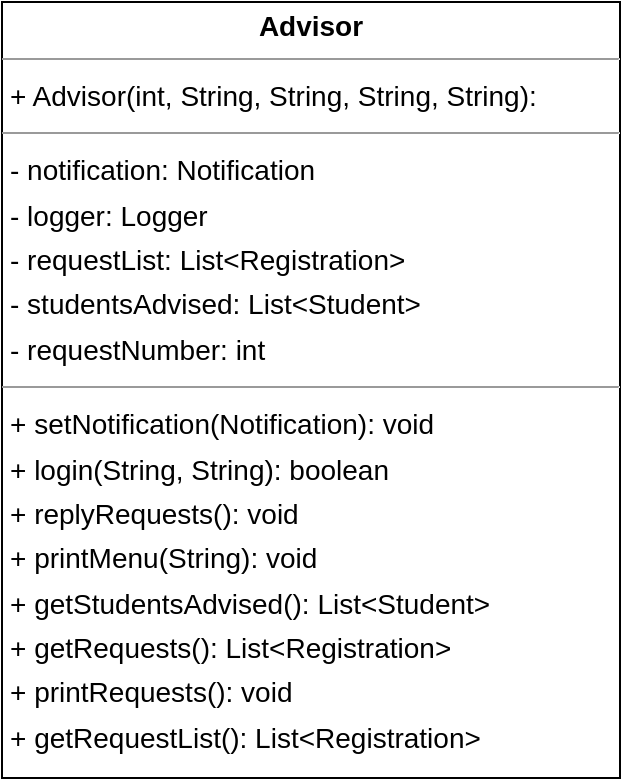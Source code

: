 <mxfile version="22.1.2" type="device">
  <diagram name="Page-1" id="djp-iKw1goF21rsR8SHJ">
    <mxGraphModel dx="521" dy="1782" grid="1" gridSize="10" guides="1" tooltips="1" connect="1" arrows="1" fold="1" page="1" pageScale="1" pageWidth="827" pageHeight="1169" math="0" shadow="0">
      <root>
        <mxCell id="0" />
        <mxCell id="1" parent="0" />
        <mxCell id="GzS1P2vM_oAooUpzR4EZ-2" value="&lt;p style=&quot;margin:0px;margin-top:4px;text-align:center;&quot;&gt;&lt;b&gt;Advisor&lt;/b&gt;&lt;/p&gt;&lt;hr size=&quot;1&quot;/&gt;&lt;p style=&quot;margin:0 0 0 4px;line-height:1.6;&quot;&gt;+ Advisor(int, String, String, String, String): &lt;/p&gt;&lt;hr size=&quot;1&quot;/&gt;&lt;p style=&quot;margin:0 0 0 4px;line-height:1.6;&quot;&gt;- notification: Notification&lt;br/&gt;- logger: Logger&lt;br/&gt;- requestList: List&amp;lt;Registration&amp;gt;&lt;br/&gt;- studentsAdvised: List&amp;lt;Student&amp;gt;&lt;br/&gt;- requestNumber: int&lt;/p&gt;&lt;hr size=&quot;1&quot;/&gt;&lt;p style=&quot;margin:0 0 0 4px;line-height:1.6;&quot;&gt;+ setNotification(Notification): void&lt;br/&gt;+ login(String, String): boolean&lt;br/&gt;+ replyRequests(): void&lt;br/&gt;+ printMenu(String): void&lt;br/&gt;+ getStudentsAdvised(): List&amp;lt;Student&amp;gt;&lt;br/&gt;+ getRequests(): List&amp;lt;Registration&amp;gt;&lt;br/&gt;+ printRequests(): void&lt;br/&gt;+ getRequestList(): List&amp;lt;Registration&amp;gt;&lt;/p&gt;" style="verticalAlign=top;align=left;overflow=fill;fontSize=14;fontFamily=Helvetica;html=1;rounded=0;shadow=0;comic=0;labelBackgroundColor=none;strokeWidth=1;" vertex="1" parent="1">
          <mxGeometry x="26" y="-308" width="309" height="388" as="geometry" />
        </mxCell>
      </root>
    </mxGraphModel>
  </diagram>
</mxfile>
